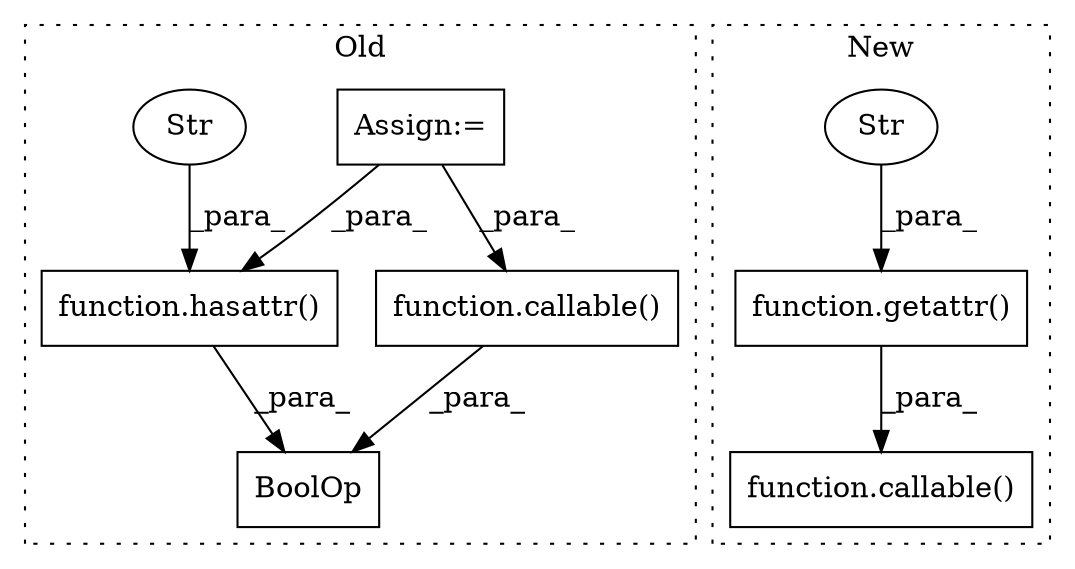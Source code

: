 digraph G {
subgraph cluster0 {
1 [label="function.callable()" a="75" s="17025,17051" l="9,1" shape="box"];
3 [label="Assign:=" a="68" s="16952" l="3" shape="box"];
6 [label="BoolOp" a="72" s="16991" l="61" shape="box"];
7 [label="function.hasattr()" a="75" s="16991,17019" l="8,1" shape="box"];
8 [label="Str" a="66" s="17008" l="11" shape="ellipse"];
label = "Old";
style="dotted";
}
subgraph cluster1 {
2 [label="function.callable()" a="75" s="16923,16984" l="9,1" shape="box"];
4 [label="function.getattr()" a="75" s="16932,16983" l="8,1" shape="box"];
5 [label="Str" a="66" s="16966" l="11" shape="ellipse"];
label = "New";
style="dotted";
}
1 -> 6 [label="_para_"];
3 -> 7 [label="_para_"];
3 -> 1 [label="_para_"];
4 -> 2 [label="_para_"];
5 -> 4 [label="_para_"];
7 -> 6 [label="_para_"];
8 -> 7 [label="_para_"];
}